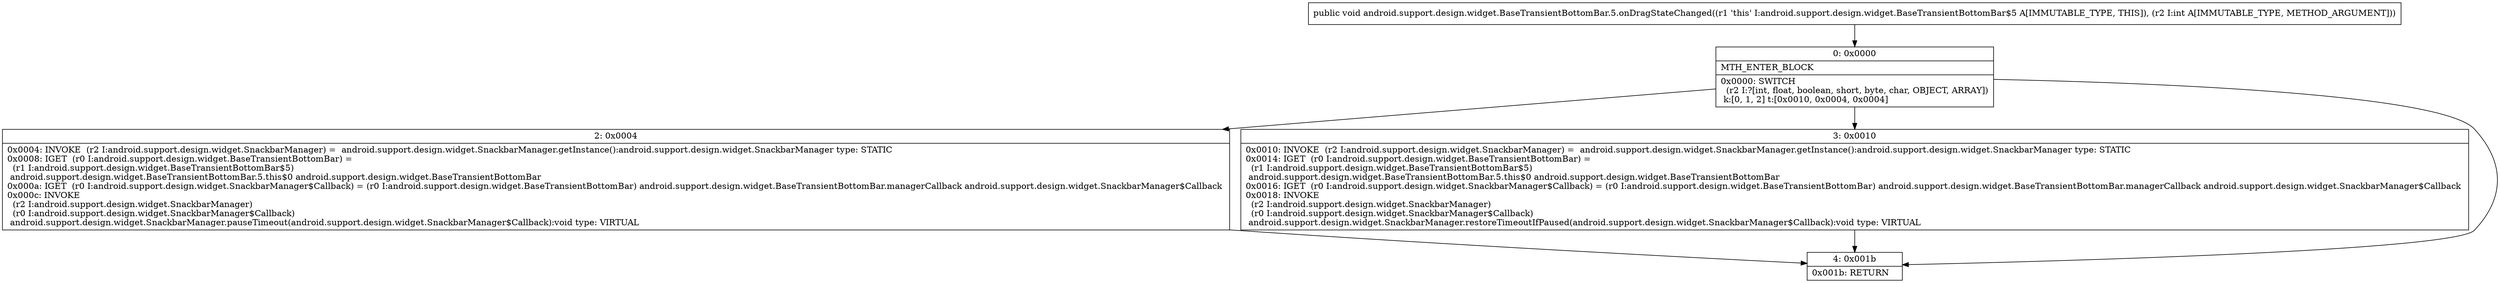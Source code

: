 digraph "CFG forandroid.support.design.widget.BaseTransientBottomBar.5.onDragStateChanged(I)V" {
Node_0 [shape=record,label="{0\:\ 0x0000|MTH_ENTER_BLOCK\l|0x0000: SWITCH  \l  (r2 I:?[int, float, boolean, short, byte, char, OBJECT, ARRAY])\l k:[0, 1, 2] t:[0x0010, 0x0004, 0x0004] \l}"];
Node_2 [shape=record,label="{2\:\ 0x0004|0x0004: INVOKE  (r2 I:android.support.design.widget.SnackbarManager) =  android.support.design.widget.SnackbarManager.getInstance():android.support.design.widget.SnackbarManager type: STATIC \l0x0008: IGET  (r0 I:android.support.design.widget.BaseTransientBottomBar) = \l  (r1 I:android.support.design.widget.BaseTransientBottomBar$5)\l android.support.design.widget.BaseTransientBottomBar.5.this$0 android.support.design.widget.BaseTransientBottomBar \l0x000a: IGET  (r0 I:android.support.design.widget.SnackbarManager$Callback) = (r0 I:android.support.design.widget.BaseTransientBottomBar) android.support.design.widget.BaseTransientBottomBar.managerCallback android.support.design.widget.SnackbarManager$Callback \l0x000c: INVOKE  \l  (r2 I:android.support.design.widget.SnackbarManager)\l  (r0 I:android.support.design.widget.SnackbarManager$Callback)\l android.support.design.widget.SnackbarManager.pauseTimeout(android.support.design.widget.SnackbarManager$Callback):void type: VIRTUAL \l}"];
Node_3 [shape=record,label="{3\:\ 0x0010|0x0010: INVOKE  (r2 I:android.support.design.widget.SnackbarManager) =  android.support.design.widget.SnackbarManager.getInstance():android.support.design.widget.SnackbarManager type: STATIC \l0x0014: IGET  (r0 I:android.support.design.widget.BaseTransientBottomBar) = \l  (r1 I:android.support.design.widget.BaseTransientBottomBar$5)\l android.support.design.widget.BaseTransientBottomBar.5.this$0 android.support.design.widget.BaseTransientBottomBar \l0x0016: IGET  (r0 I:android.support.design.widget.SnackbarManager$Callback) = (r0 I:android.support.design.widget.BaseTransientBottomBar) android.support.design.widget.BaseTransientBottomBar.managerCallback android.support.design.widget.SnackbarManager$Callback \l0x0018: INVOKE  \l  (r2 I:android.support.design.widget.SnackbarManager)\l  (r0 I:android.support.design.widget.SnackbarManager$Callback)\l android.support.design.widget.SnackbarManager.restoreTimeoutIfPaused(android.support.design.widget.SnackbarManager$Callback):void type: VIRTUAL \l}"];
Node_4 [shape=record,label="{4\:\ 0x001b|0x001b: RETURN   \l}"];
MethodNode[shape=record,label="{public void android.support.design.widget.BaseTransientBottomBar.5.onDragStateChanged((r1 'this' I:android.support.design.widget.BaseTransientBottomBar$5 A[IMMUTABLE_TYPE, THIS]), (r2 I:int A[IMMUTABLE_TYPE, METHOD_ARGUMENT])) }"];
MethodNode -> Node_0;
Node_0 -> Node_2;
Node_0 -> Node_3;
Node_0 -> Node_4;
Node_2 -> Node_4;
Node_3 -> Node_4;
}

